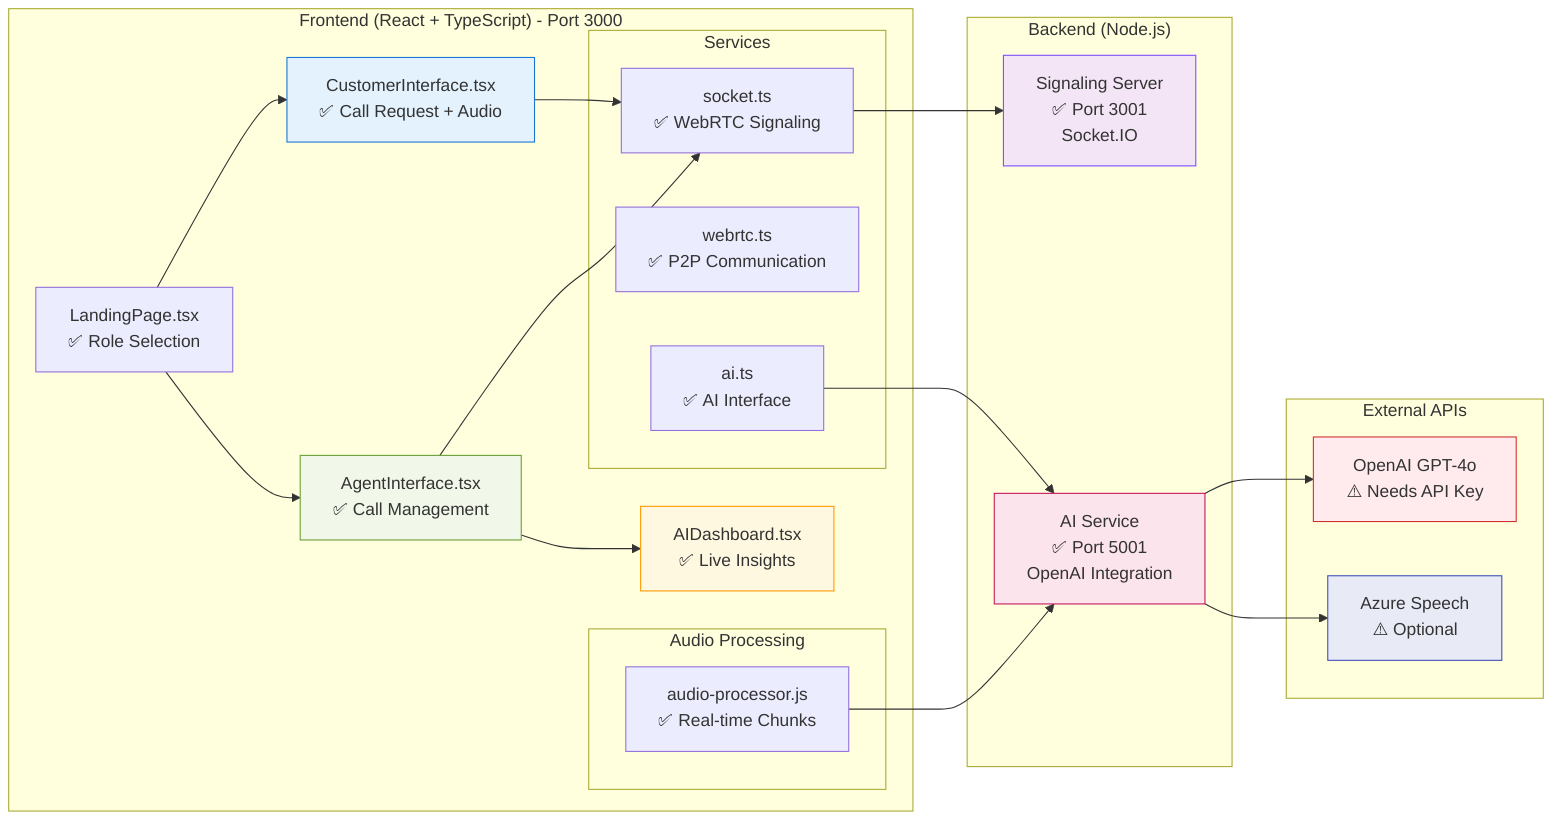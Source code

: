 graph LR
    subgraph "Frontend (React + TypeScript) - Port 3000"
        LP[LandingPage.tsx<br/>✅ Role Selection]
        CI[CustomerInterface.tsx<br/>✅ Call Request + Audio]
        AGI[AgentInterface.tsx<br/>✅ Call Management]
        AID[AIDashboard.tsx<br/>✅ Live Insights]
        
        subgraph "Services"
            SOC[socket.ts<br/>✅ WebRTC Signaling]
            WEB[webrtc.ts<br/>✅ P2P Communication]
            AIS[ai.ts<br/>✅ AI Interface]
        end
        
        subgraph "Audio Processing"
            AWP[audio-processor.js<br/>✅ Real-time Chunks]
        end
    end
    
    subgraph "Backend (Node.js)"
        SIG[Signaling Server<br/>✅ Port 3001<br/>Socket.IO]
        AI[AI Service<br/>✅ Port 5001<br/>OpenAI Integration]
    end
    
    subgraph "External APIs"
        OAI[OpenAI GPT-4o<br/>⚠️ Needs API Key]
        AZS[Azure Speech<br/>⚠️ Optional]
    end
    
    LP --> CI
    LP --> AGI
    CI --> SOC
    AGI --> SOC
    AGI --> AID
    SOC --> SIG
    AIS --> AI
    AWP --> AI
    AI --> OAI
    AI --> AZS
    
    style CI fill:#e3f2fd,stroke:#1976d2
    style AGI fill:#f1f8e9,stroke:#689f38
    style AID fill:#fff8e1,stroke:#ff9800
    style AI fill:#fce4ec,stroke:#c2185b
    style SIG fill:#f3e5f5,stroke:#7c4dff
    style OAI fill:#ffebee,stroke:#d32f2f
    style AZS fill:#e8eaf6,stroke:#3f51b5